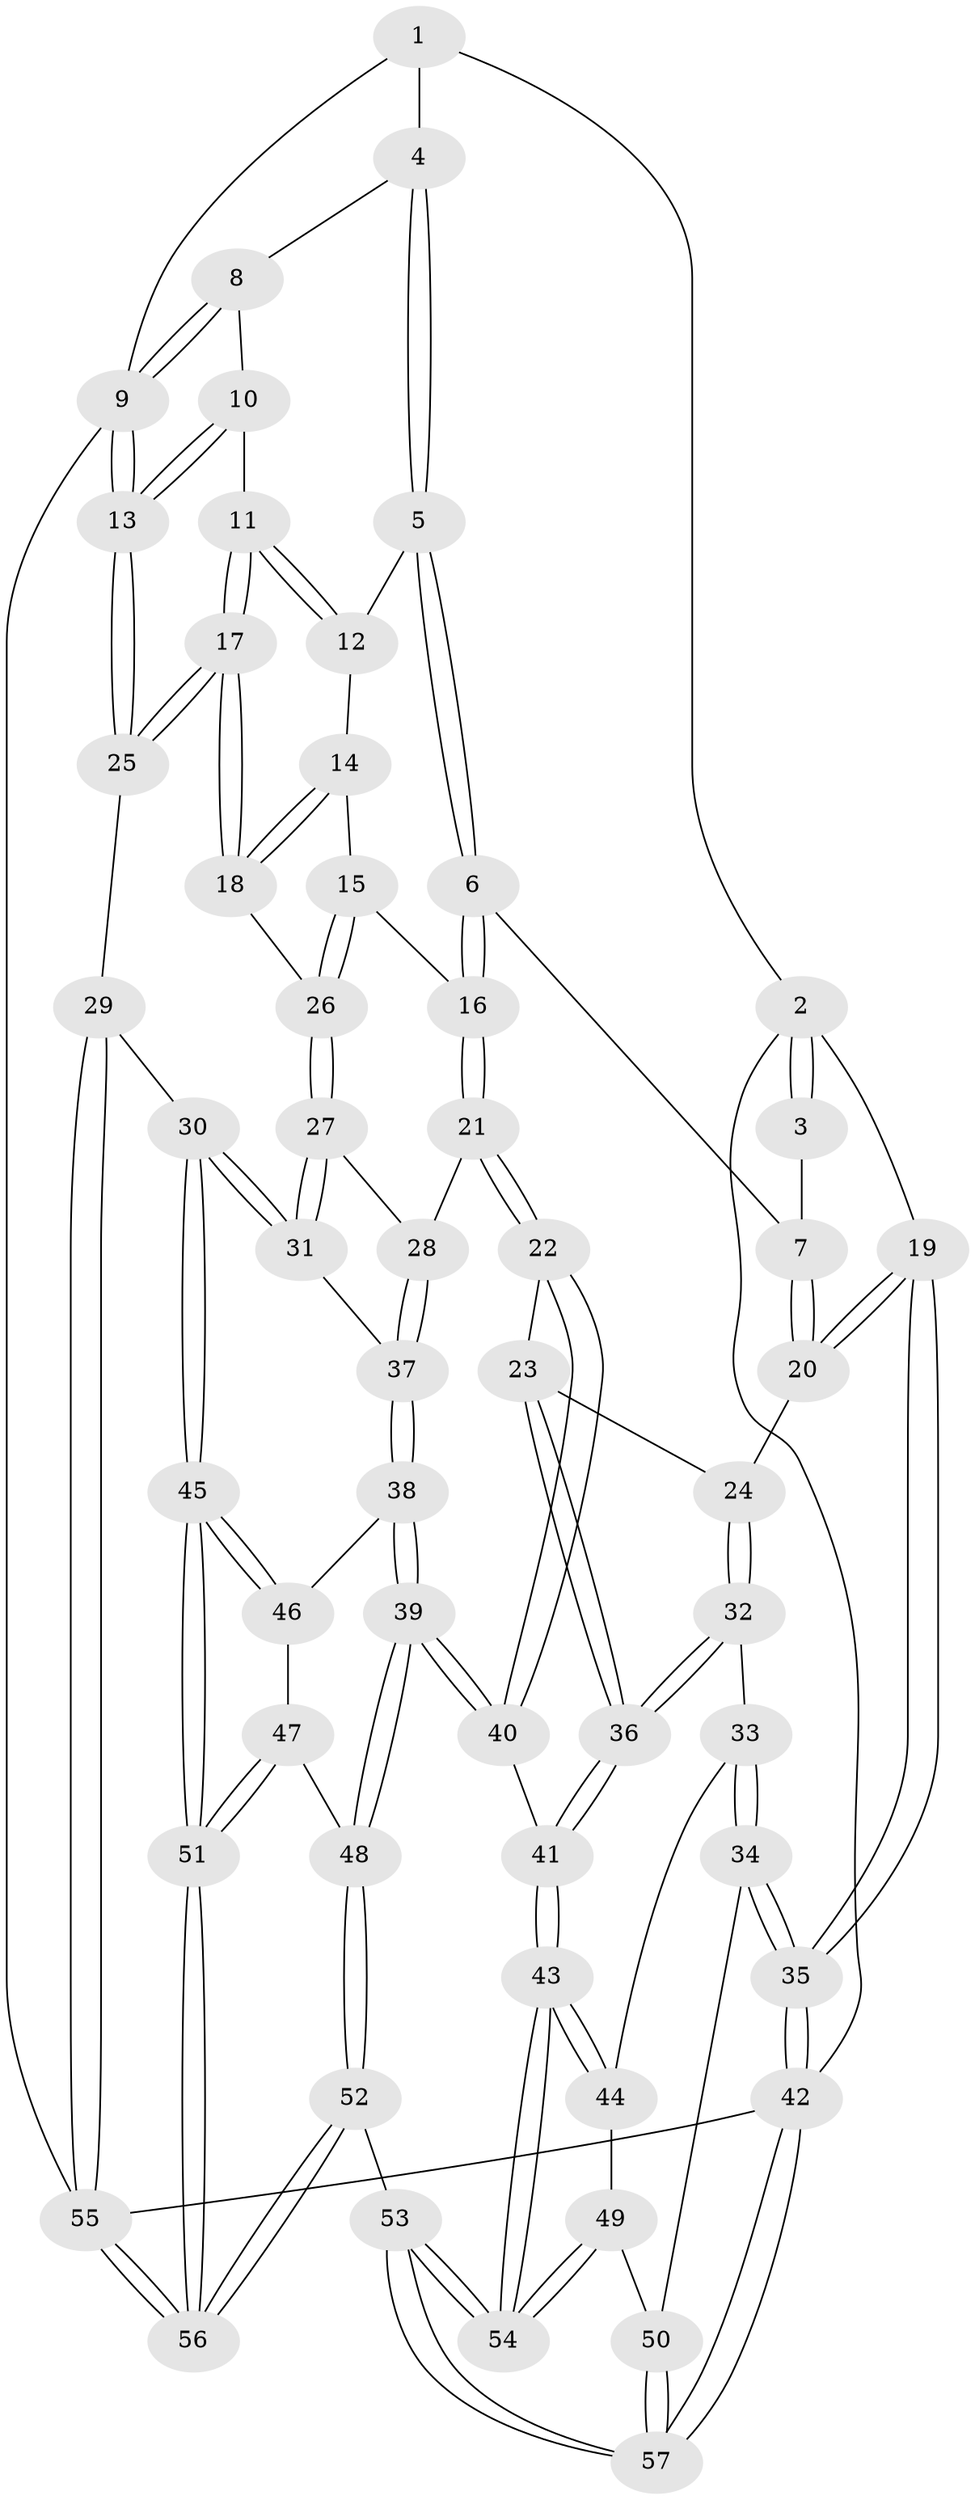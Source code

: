 // Generated by graph-tools (version 1.1) at 2025/03/03/09/25 03:03:16]
// undirected, 57 vertices, 139 edges
graph export_dot {
graph [start="1"]
  node [color=gray90,style=filled];
  1 [pos="+0.32010985678411213+0"];
  2 [pos="+0+0.21898632949132157"];
  3 [pos="+0.31744861525771545+0"];
  4 [pos="+0.6078967408888131+0"];
  5 [pos="+0.5971881620425004+0.040557925782736974"];
  6 [pos="+0.36514793040996546+0.3174233803844259"];
  7 [pos="+0.203128241722911+0.2485989011823503"];
  8 [pos="+0.6818786046854424+0"];
  9 [pos="+1+0"];
  10 [pos="+0.8342614697944936+0.23801341475581658"];
  11 [pos="+0.8640981934446599+0.34656064504500855"];
  12 [pos="+0.6272537008793262+0.2207230324619214"];
  13 [pos="+1+0"];
  14 [pos="+0.6089229334226957+0.29321519500783677"];
  15 [pos="+0.47420195910323465+0.3894924813215666"];
  16 [pos="+0.4234870857886139+0.40449819303541046"];
  17 [pos="+0.9118130086932622+0.4045189247308266"];
  18 [pos="+0.6846952225797779+0.43459101676630374"];
  19 [pos="+0+0.31192807162339403"];
  20 [pos="+0.05780163382738199+0.3267556930297497"];
  21 [pos="+0.4036328465813688+0.5042800050959365"];
  22 [pos="+0.3979609459260903+0.512667377488577"];
  23 [pos="+0.19805998969886335+0.49149431051693443"];
  24 [pos="+0.14585534977038658+0.44942203352456334"];
  25 [pos="+1+0.45831471881794844"];
  26 [pos="+0.6484134309042713+0.48651457051109276"];
  27 [pos="+0.6427577403842442+0.5097163231637386"];
  28 [pos="+0.49860063538238114+0.5219518521737166"];
  29 [pos="+1+0.5993025931519774"];
  30 [pos="+0.7770201657536582+0.7112138981481082"];
  31 [pos="+0.6762903822572893+0.659574850731372"];
  32 [pos="+0.08937339147633203+0.6521465392060378"];
  33 [pos="+0.05536553001159959+0.6601497029353666"];
  34 [pos="+0+0.677330404138188"];
  35 [pos="+0+0.6745125454822957"];
  36 [pos="+0.21261545184380118+0.6798190042803298"];
  37 [pos="+0.622139903160493+0.6702474818417807"];
  38 [pos="+0.5008346271310357+0.7134620651021563"];
  39 [pos="+0.4197818491586779+0.7235662298684302"];
  40 [pos="+0.39315557376760535+0.7045094794628275"];
  41 [pos="+0.26447905684561956+0.7308149133673569"];
  42 [pos="+0+1"];
  43 [pos="+0.2474141003425463+0.7572558730314776"];
  44 [pos="+0.13180582759717757+0.7982267318502668"];
  45 [pos="+0.7639369598130441+0.7674024515189602"];
  46 [pos="+0.5823220861886594+0.8156583642545449"];
  47 [pos="+0.586717221355406+0.847269882279511"];
  48 [pos="+0.43795954109218393+0.8312414602814121"];
  49 [pos="+0.09787315300753877+0.8196234577618584"];
  50 [pos="+0.07430441039539962+0.8299120886663612"];
  51 [pos="+0.7221184425453656+1"];
  52 [pos="+0.45438655787610405+1"];
  53 [pos="+0.24387401337424+1"];
  54 [pos="+0.2361690586784057+0.9474071332326947"];
  55 [pos="+1+1"];
  56 [pos="+0.7197030148514648+1"];
  57 [pos="+0.08738712007312777+1"];
  1 -- 2;
  1 -- 4;
  1 -- 9;
  2 -- 3;
  2 -- 3;
  2 -- 19;
  2 -- 42;
  3 -- 7;
  4 -- 5;
  4 -- 5;
  4 -- 8;
  5 -- 6;
  5 -- 6;
  5 -- 12;
  6 -- 7;
  6 -- 16;
  6 -- 16;
  7 -- 20;
  7 -- 20;
  8 -- 9;
  8 -- 9;
  8 -- 10;
  9 -- 13;
  9 -- 13;
  9 -- 55;
  10 -- 11;
  10 -- 13;
  10 -- 13;
  11 -- 12;
  11 -- 12;
  11 -- 17;
  11 -- 17;
  12 -- 14;
  13 -- 25;
  13 -- 25;
  14 -- 15;
  14 -- 18;
  14 -- 18;
  15 -- 16;
  15 -- 26;
  15 -- 26;
  16 -- 21;
  16 -- 21;
  17 -- 18;
  17 -- 18;
  17 -- 25;
  17 -- 25;
  18 -- 26;
  19 -- 20;
  19 -- 20;
  19 -- 35;
  19 -- 35;
  20 -- 24;
  21 -- 22;
  21 -- 22;
  21 -- 28;
  22 -- 23;
  22 -- 40;
  22 -- 40;
  23 -- 24;
  23 -- 36;
  23 -- 36;
  24 -- 32;
  24 -- 32;
  25 -- 29;
  26 -- 27;
  26 -- 27;
  27 -- 28;
  27 -- 31;
  27 -- 31;
  28 -- 37;
  28 -- 37;
  29 -- 30;
  29 -- 55;
  29 -- 55;
  30 -- 31;
  30 -- 31;
  30 -- 45;
  30 -- 45;
  31 -- 37;
  32 -- 33;
  32 -- 36;
  32 -- 36;
  33 -- 34;
  33 -- 34;
  33 -- 44;
  34 -- 35;
  34 -- 35;
  34 -- 50;
  35 -- 42;
  35 -- 42;
  36 -- 41;
  36 -- 41;
  37 -- 38;
  37 -- 38;
  38 -- 39;
  38 -- 39;
  38 -- 46;
  39 -- 40;
  39 -- 40;
  39 -- 48;
  39 -- 48;
  40 -- 41;
  41 -- 43;
  41 -- 43;
  42 -- 57;
  42 -- 57;
  42 -- 55;
  43 -- 44;
  43 -- 44;
  43 -- 54;
  43 -- 54;
  44 -- 49;
  45 -- 46;
  45 -- 46;
  45 -- 51;
  45 -- 51;
  46 -- 47;
  47 -- 48;
  47 -- 51;
  47 -- 51;
  48 -- 52;
  48 -- 52;
  49 -- 50;
  49 -- 54;
  49 -- 54;
  50 -- 57;
  50 -- 57;
  51 -- 56;
  51 -- 56;
  52 -- 53;
  52 -- 56;
  52 -- 56;
  53 -- 54;
  53 -- 54;
  53 -- 57;
  53 -- 57;
  55 -- 56;
  55 -- 56;
}
